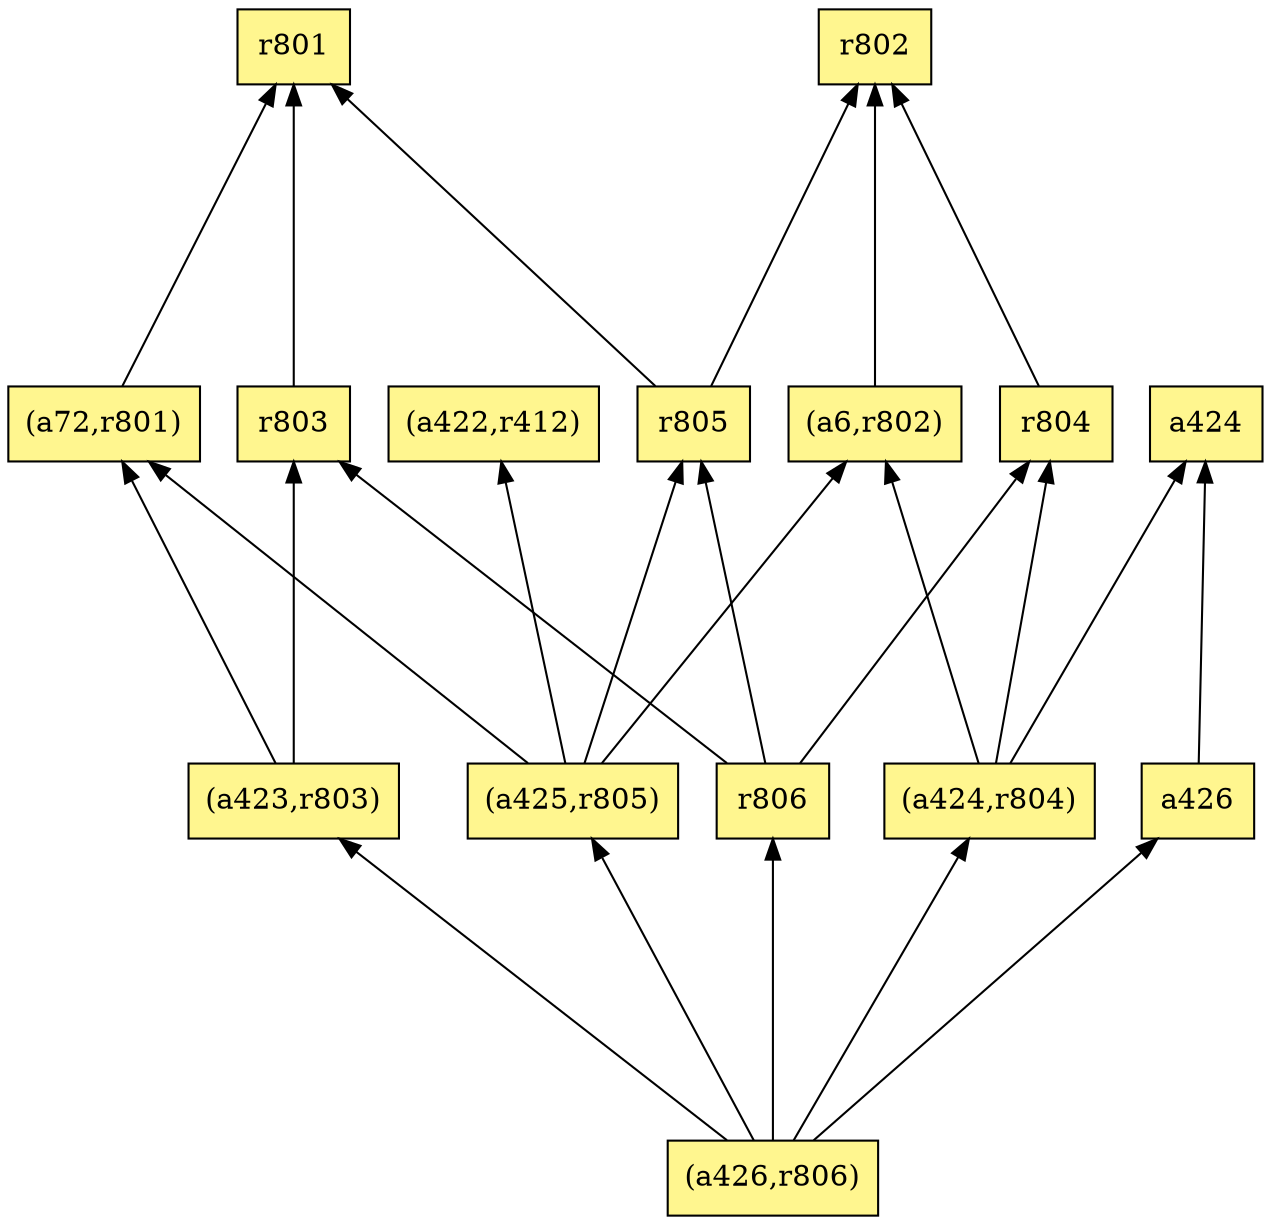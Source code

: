 digraph G {
rankdir=BT;ranksep="2.0";
"(a426,r806)" [shape=record,fillcolor=khaki1,style=filled,label="{(a426,r806)}"];
"(a425,r805)" [shape=record,fillcolor=khaki1,style=filled,label="{(a425,r805)}"];
"a426" [shape=record,fillcolor=khaki1,style=filled,label="{a426}"];
"r803" [shape=record,fillcolor=khaki1,style=filled,label="{r803}"];
"r804" [shape=record,fillcolor=khaki1,style=filled,label="{r804}"];
"(a72,r801)" [shape=record,fillcolor=khaki1,style=filled,label="{(a72,r801)}"];
"(a424,r804)" [shape=record,fillcolor=khaki1,style=filled,label="{(a424,r804)}"];
"(a422,r412)" [shape=record,fillcolor=khaki1,style=filled,label="{(a422,r412)}"];
"(a423,r803)" [shape=record,fillcolor=khaki1,style=filled,label="{(a423,r803)}"];
"r805" [shape=record,fillcolor=khaki1,style=filled,label="{r805}"];
"(a6,r802)" [shape=record,fillcolor=khaki1,style=filled,label="{(a6,r802)}"];
"r801" [shape=record,fillcolor=khaki1,style=filled,label="{r801}"];
"r802" [shape=record,fillcolor=khaki1,style=filled,label="{r802}"];
"r806" [shape=record,fillcolor=khaki1,style=filled,label="{r806}"];
"a424" [shape=record,fillcolor=khaki1,style=filled,label="{a424}"];
"(a426,r806)" -> "(a425,r805)"
"(a426,r806)" -> "a426"
"(a426,r806)" -> "(a424,r804)"
"(a426,r806)" -> "(a423,r803)"
"(a426,r806)" -> "r806"
"(a425,r805)" -> "(a72,r801)"
"(a425,r805)" -> "r805"
"(a425,r805)" -> "(a422,r412)"
"(a425,r805)" -> "(a6,r802)"
"a426" -> "a424"
"r803" -> "r801"
"r804" -> "r802"
"(a72,r801)" -> "r801"
"(a424,r804)" -> "(a6,r802)"
"(a424,r804)" -> "r804"
"(a424,r804)" -> "a424"
"(a423,r803)" -> "(a72,r801)"
"(a423,r803)" -> "r803"
"r805" -> "r801"
"r805" -> "r802"
"(a6,r802)" -> "r802"
"r806" -> "r803"
"r806" -> "r804"
"r806" -> "r805"
}